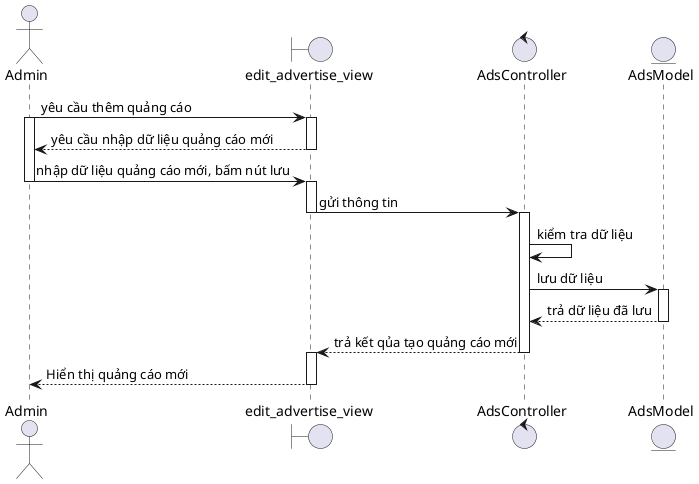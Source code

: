 @startuml
actor Admin
boundary edit_advertise_view
control AdsController
entity AdsModel

Admin -> edit_advertise_view : yêu cầu thêm quảng cáo
activate Admin
activate edit_advertise_view
edit_advertise_view --> Admin :yêu cầu nhập dữ liệu quảng cáo mới
deactivate edit_advertise_view
Admin -> edit_advertise_view : nhập dữ liệu quảng cáo mới, bấm nút lưu
deactivate Admin
activate edit_advertise_view
edit_advertise_view -> AdsController: gửi thông tin
deactivate edit_advertise_view
activate AdsController
AdsController -> AdsController : kiểm tra dữ liệu
AdsController -> AdsModel : lưu dữ liệu
activate AdsModel
AdsModel --> AdsController : trả dữ liệu đã lưu
deactivate AdsModel
AdsController --> edit_advertise_view: trả kết qủa tạo quảng cáo mới
deactivate AdsController
activate edit_advertise_view
edit_advertise_view --> Admin: Hiển thị quảng cáo mới
deactivate edit_advertise_view

@enduml